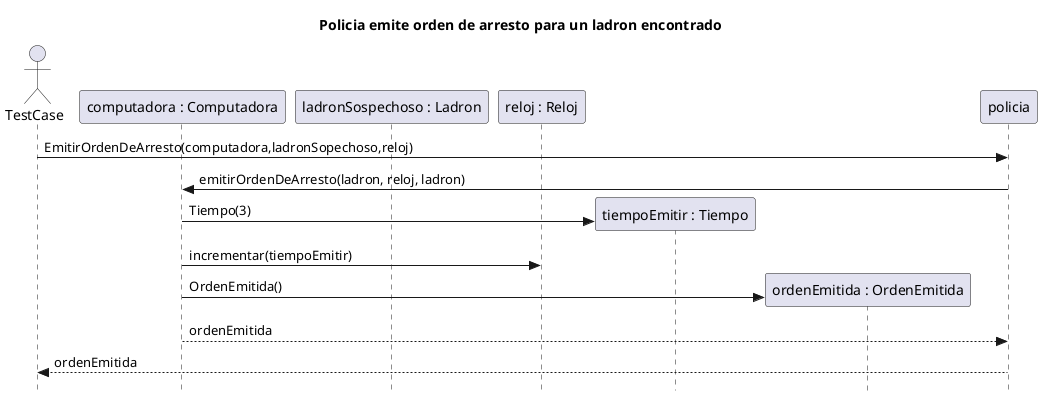 @startuml
skinparam style strictuml
title:  Policia emite orden de arresto para un ladron encontrado
actor TestCase

participant "computadora : Computadora" as computadora
participant "ladronSospechoso : Ladron" as ladronSopechoso
participant "reloj : Reloj" as reloj
participant "tiempoEmitir : Tiempo" as tiempoEmitir
participant "ordenEmitida : OrdenEmitida" as ordenEmitida

TestCase -> policia:EmitirOrdenDeArresto(computadora,ladronSopechoso,reloj)
policia -> computadora:emitirOrdenDeArresto(ladron, reloj, ladron)
computadora -> tiempoEmitir **: Tiempo(3)
computadora -> reloj:incrementar(tiempoEmitir)
computadora -> ordenEmitida **:OrdenEmitida()
computadora --> policia : ordenEmitida
policia --> TestCase : ordenEmitida

@enduml